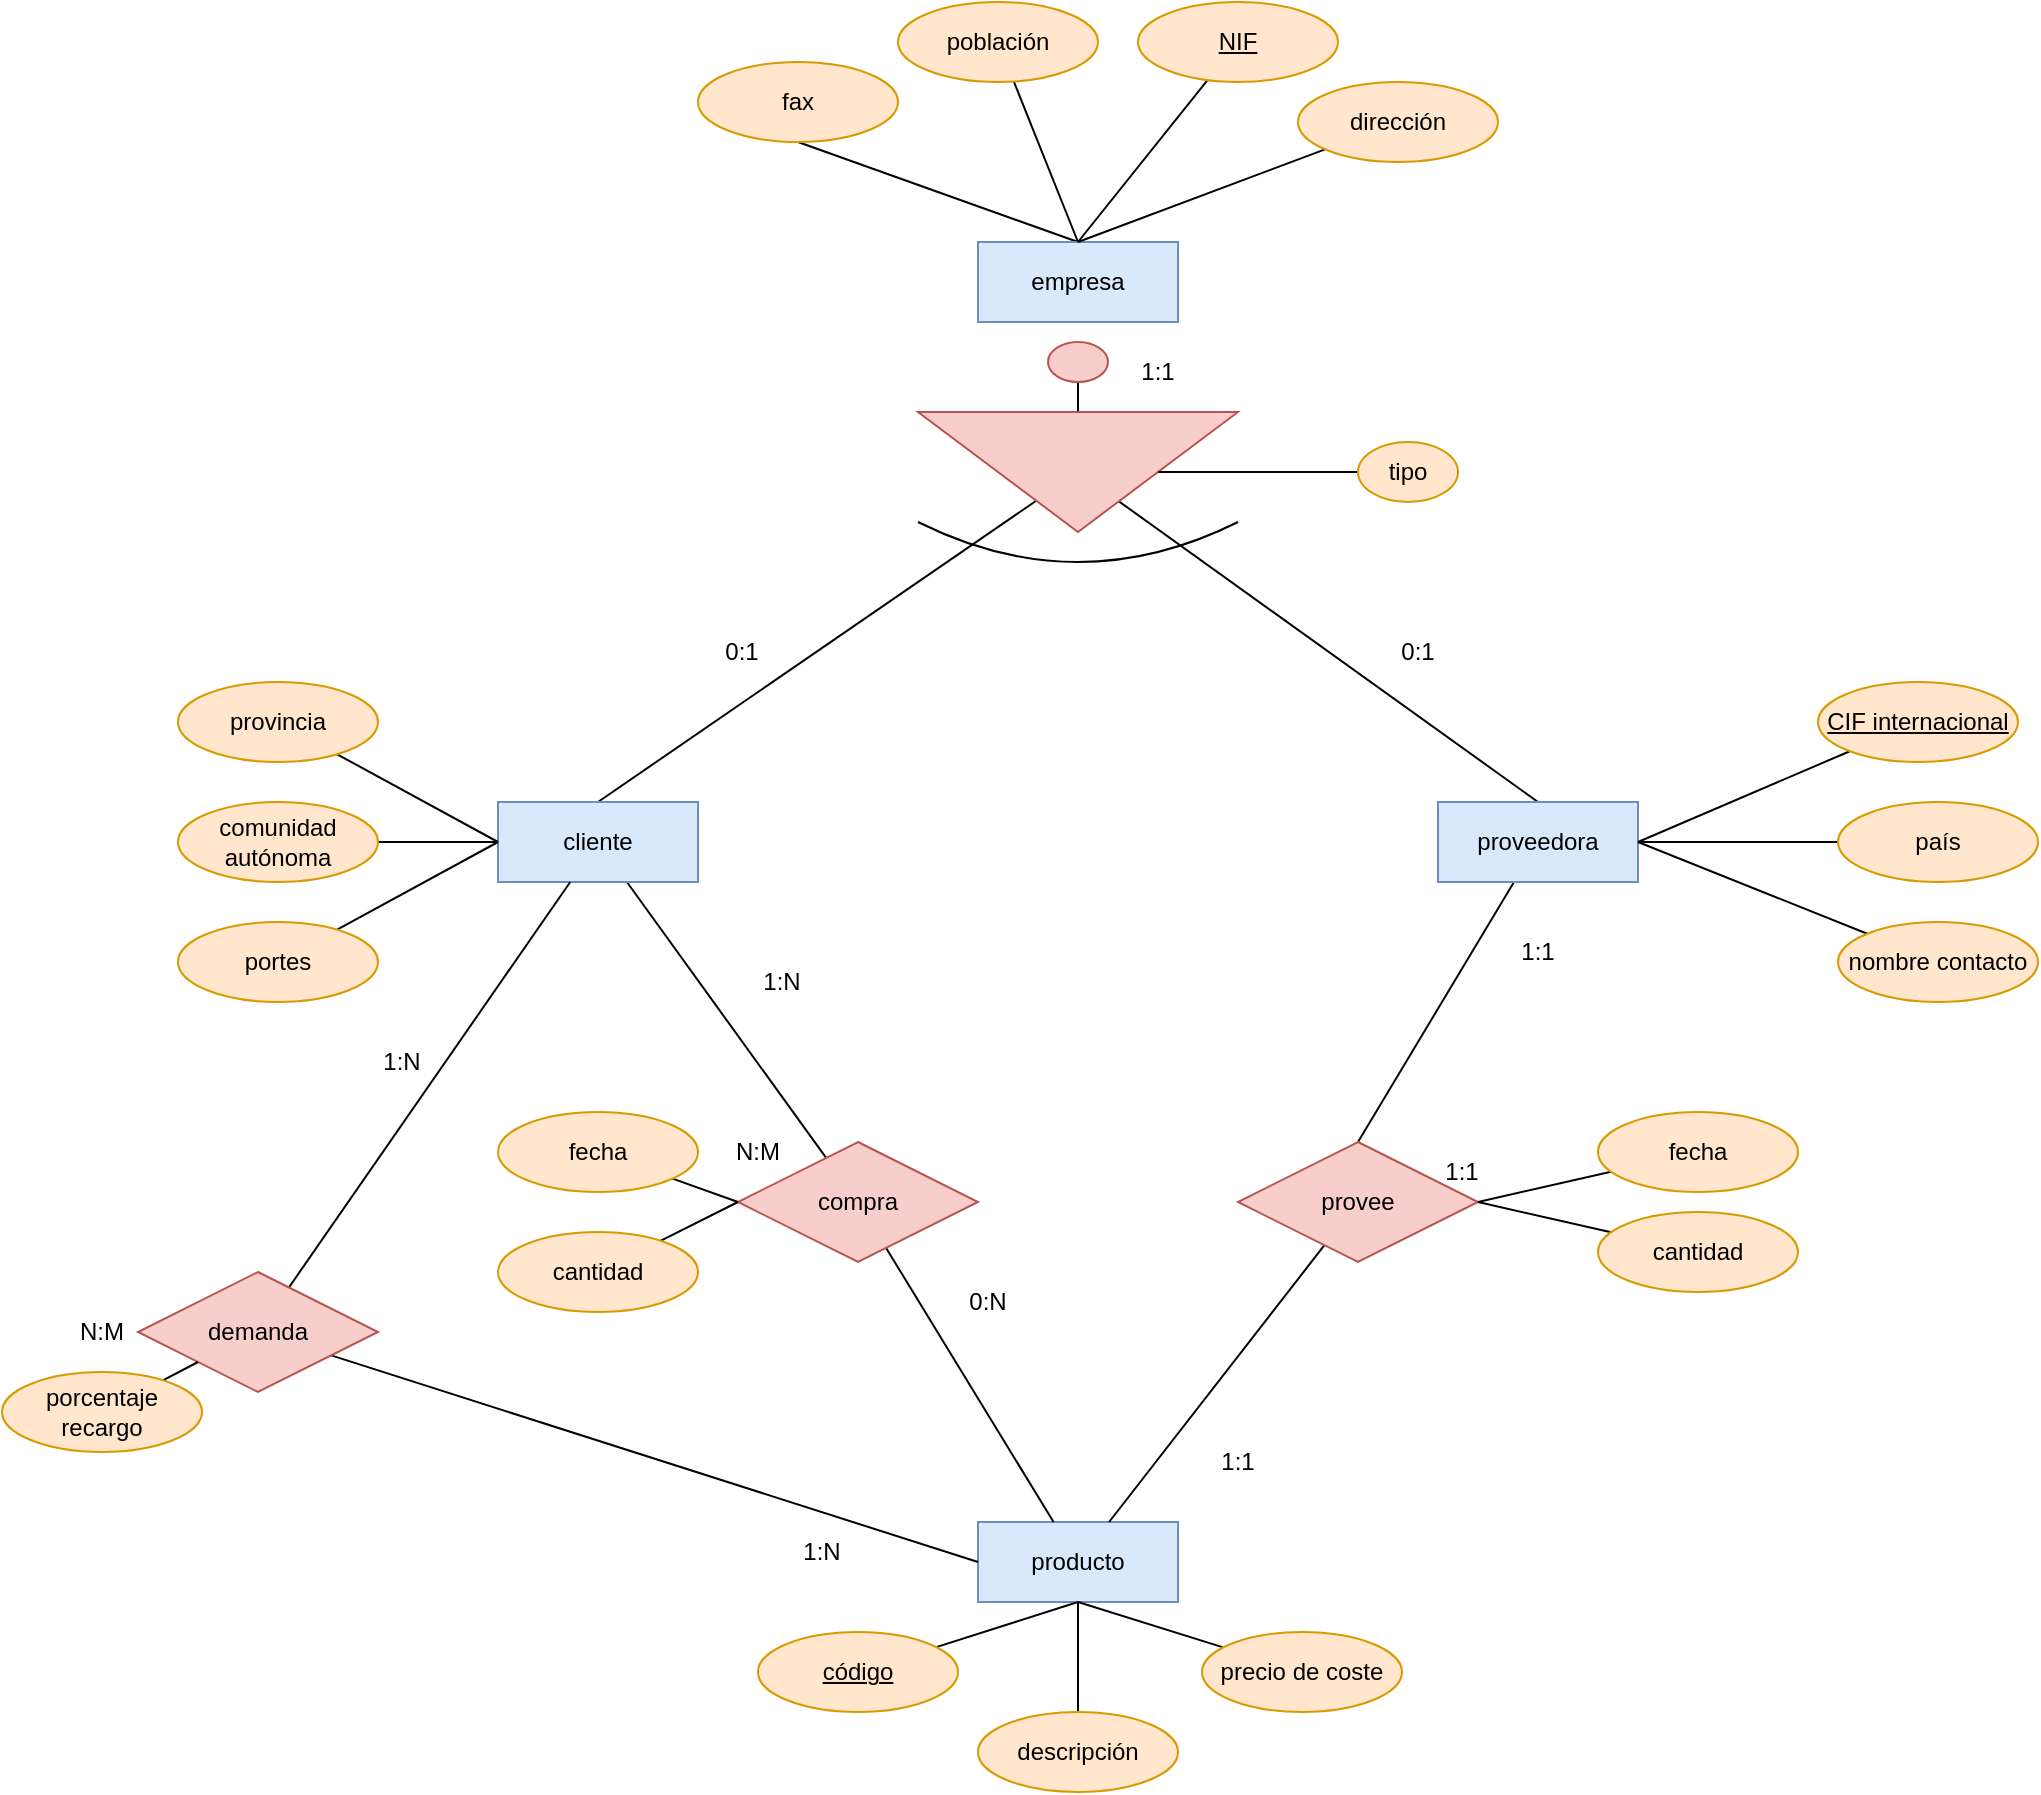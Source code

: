 <mxfile version="22.0.4" type="github">
  <diagram name="Página-1" id="yfjVUfVhYDTBQP2p-WS-">
    <mxGraphModel dx="2514" dy="885" grid="1" gridSize="10" guides="1" tooltips="1" connect="1" arrows="1" fold="1" page="1" pageScale="1" pageWidth="827" pageHeight="1169" math="0" shadow="0">
      <root>
        <mxCell id="0" />
        <mxCell id="1" parent="0" />
        <mxCell id="PHRZv5qzURQsRLBW7Qzx-33" style="rounded=0;orthogonalLoop=1;jettySize=auto;html=1;entryX=0.5;entryY=1;entryDx=0;entryDy=0;endArrow=none;endFill=0;exitX=0.5;exitY=0;exitDx=0;exitDy=0;" edge="1" parent="1" source="PHRZv5qzURQsRLBW7Qzx-1" target="PHRZv5qzURQsRLBW7Qzx-11">
          <mxGeometry relative="1" as="geometry" />
        </mxCell>
        <mxCell id="PHRZv5qzURQsRLBW7Qzx-1" value="empresa" style="whiteSpace=wrap;html=1;align=center;fillColor=#dae8fc;strokeColor=#6c8ebf;" vertex="1" parent="1">
          <mxGeometry x="348" y="245" width="100" height="40" as="geometry" />
        </mxCell>
        <mxCell id="PHRZv5qzURQsRLBW7Qzx-30" style="edgeStyle=orthogonalEdgeStyle;rounded=0;orthogonalLoop=1;jettySize=auto;html=1;endArrow=none;endFill=0;" edge="1" parent="1" source="PHRZv5qzURQsRLBW7Qzx-2" target="PHRZv5qzURQsRLBW7Qzx-3">
          <mxGeometry relative="1" as="geometry" />
        </mxCell>
        <mxCell id="PHRZv5qzURQsRLBW7Qzx-2" value="" style="ellipse;whiteSpace=wrap;html=1;fillColor=#f8cecc;strokeColor=#b85450;" vertex="1" parent="1">
          <mxGeometry x="383" y="295" width="30" height="20" as="geometry" />
        </mxCell>
        <mxCell id="PHRZv5qzURQsRLBW7Qzx-24" style="rounded=0;orthogonalLoop=1;jettySize=auto;html=1;entryX=0.5;entryY=0;entryDx=0;entryDy=0;endArrow=none;endFill=0;" edge="1" parent="1" source="PHRZv5qzURQsRLBW7Qzx-3" target="PHRZv5qzURQsRLBW7Qzx-4">
          <mxGeometry relative="1" as="geometry" />
        </mxCell>
        <mxCell id="PHRZv5qzURQsRLBW7Qzx-25" style="rounded=0;orthogonalLoop=1;jettySize=auto;html=1;entryX=0.5;entryY=0;entryDx=0;entryDy=0;endArrow=none;endFill=0;" edge="1" parent="1" source="PHRZv5qzURQsRLBW7Qzx-3" target="PHRZv5qzURQsRLBW7Qzx-5">
          <mxGeometry relative="1" as="geometry" />
        </mxCell>
        <mxCell id="PHRZv5qzURQsRLBW7Qzx-3" value="" style="triangle;whiteSpace=wrap;html=1;rotation=90;fillColor=#f8cecc;strokeColor=#b85450;" vertex="1" parent="1">
          <mxGeometry x="368" y="280" width="60" height="160" as="geometry" />
        </mxCell>
        <mxCell id="PHRZv5qzURQsRLBW7Qzx-26" style="rounded=0;orthogonalLoop=1;jettySize=auto;html=1;endArrow=none;endFill=0;" edge="1" parent="1" source="PHRZv5qzURQsRLBW7Qzx-4" target="PHRZv5qzURQsRLBW7Qzx-23">
          <mxGeometry relative="1" as="geometry" />
        </mxCell>
        <mxCell id="PHRZv5qzURQsRLBW7Qzx-4" value="cliente" style="whiteSpace=wrap;html=1;align=center;fillColor=#dae8fc;strokeColor=#6c8ebf;" vertex="1" parent="1">
          <mxGeometry x="108" y="525" width="100" height="40" as="geometry" />
        </mxCell>
        <mxCell id="PHRZv5qzURQsRLBW7Qzx-27" style="rounded=0;orthogonalLoop=1;jettySize=auto;html=1;entryX=0.5;entryY=0;entryDx=0;entryDy=0;endArrow=none;endFill=0;" edge="1" parent="1" source="PHRZv5qzURQsRLBW7Qzx-5" target="PHRZv5qzURQsRLBW7Qzx-22">
          <mxGeometry relative="1" as="geometry" />
        </mxCell>
        <mxCell id="PHRZv5qzURQsRLBW7Qzx-5" value="proveedora" style="whiteSpace=wrap;html=1;align=center;fillColor=#dae8fc;strokeColor=#6c8ebf;" vertex="1" parent="1">
          <mxGeometry x="578" y="525" width="100" height="40" as="geometry" />
        </mxCell>
        <mxCell id="PHRZv5qzURQsRLBW7Qzx-6" value="" style="endArrow=none;html=1;curved=1;" edge="1" parent="1">
          <mxGeometry relative="1" as="geometry">
            <mxPoint x="318" y="385" as="sourcePoint" />
            <mxPoint x="478" y="385" as="targetPoint" />
            <Array as="points">
              <mxPoint x="398" y="425" />
            </Array>
          </mxGeometry>
        </mxCell>
        <mxCell id="PHRZv5qzURQsRLBW7Qzx-35" style="rounded=0;orthogonalLoop=1;jettySize=auto;html=1;endArrow=none;endFill=0;" edge="1" parent="1" source="PHRZv5qzURQsRLBW7Qzx-7">
          <mxGeometry relative="1" as="geometry">
            <mxPoint x="398" y="245" as="targetPoint" />
          </mxGeometry>
        </mxCell>
        <mxCell id="PHRZv5qzURQsRLBW7Qzx-7" value="NIF" style="ellipse;whiteSpace=wrap;html=1;align=center;fontStyle=4;fillColor=#ffe6cc;strokeColor=#d79b00;" vertex="1" parent="1">
          <mxGeometry x="428" y="125" width="100" height="40" as="geometry" />
        </mxCell>
        <mxCell id="PHRZv5qzURQsRLBW7Qzx-36" style="rounded=0;orthogonalLoop=1;jettySize=auto;html=1;endArrow=none;endFill=0;" edge="1" parent="1" source="PHRZv5qzURQsRLBW7Qzx-8">
          <mxGeometry relative="1" as="geometry">
            <mxPoint x="398" y="245" as="targetPoint" />
          </mxGeometry>
        </mxCell>
        <mxCell id="PHRZv5qzURQsRLBW7Qzx-8" value="dirección" style="ellipse;whiteSpace=wrap;html=1;align=center;fillColor=#ffe6cc;strokeColor=#d79b00;" vertex="1" parent="1">
          <mxGeometry x="508" y="165" width="100" height="40" as="geometry" />
        </mxCell>
        <mxCell id="PHRZv5qzURQsRLBW7Qzx-34" value="" style="rounded=0;orthogonalLoop=1;jettySize=auto;html=1;endArrow=none;endFill=0;" edge="1" parent="1" source="PHRZv5qzURQsRLBW7Qzx-9">
          <mxGeometry relative="1" as="geometry">
            <mxPoint x="398" y="245" as="targetPoint" />
          </mxGeometry>
        </mxCell>
        <mxCell id="PHRZv5qzURQsRLBW7Qzx-9" value="población" style="ellipse;whiteSpace=wrap;html=1;align=center;fillColor=#ffe6cc;strokeColor=#d79b00;" vertex="1" parent="1">
          <mxGeometry x="308" y="125" width="100" height="40" as="geometry" />
        </mxCell>
        <mxCell id="PHRZv5qzURQsRLBW7Qzx-11" value="fax" style="ellipse;whiteSpace=wrap;html=1;align=center;fillColor=#ffe6cc;strokeColor=#d79b00;" vertex="1" parent="1">
          <mxGeometry x="208" y="155" width="100" height="40" as="geometry" />
        </mxCell>
        <mxCell id="PHRZv5qzURQsRLBW7Qzx-37" style="rounded=0;orthogonalLoop=1;jettySize=auto;html=1;entryX=0;entryY=0.5;entryDx=0;entryDy=0;endArrow=none;endFill=0;" edge="1" parent="1" source="PHRZv5qzURQsRLBW7Qzx-12" target="PHRZv5qzURQsRLBW7Qzx-4">
          <mxGeometry relative="1" as="geometry" />
        </mxCell>
        <mxCell id="PHRZv5qzURQsRLBW7Qzx-12" value="provincia" style="ellipse;whiteSpace=wrap;html=1;align=center;fillColor=#ffe6cc;strokeColor=#d79b00;" vertex="1" parent="1">
          <mxGeometry x="-52" y="465" width="100" height="40" as="geometry" />
        </mxCell>
        <mxCell id="PHRZv5qzURQsRLBW7Qzx-38" value="" style="rounded=0;orthogonalLoop=1;jettySize=auto;html=1;endArrow=none;endFill=0;" edge="1" parent="1" source="PHRZv5qzURQsRLBW7Qzx-13" target="PHRZv5qzURQsRLBW7Qzx-4">
          <mxGeometry relative="1" as="geometry" />
        </mxCell>
        <mxCell id="PHRZv5qzURQsRLBW7Qzx-13" value="comunidad autónoma" style="ellipse;whiteSpace=wrap;html=1;align=center;fillColor=#ffe6cc;strokeColor=#d79b00;" vertex="1" parent="1">
          <mxGeometry x="-52" y="525" width="100" height="40" as="geometry" />
        </mxCell>
        <mxCell id="PHRZv5qzURQsRLBW7Qzx-39" style="rounded=0;orthogonalLoop=1;jettySize=auto;html=1;entryX=0;entryY=0.5;entryDx=0;entryDy=0;endArrow=none;endFill=0;" edge="1" parent="1" source="PHRZv5qzURQsRLBW7Qzx-14" target="PHRZv5qzURQsRLBW7Qzx-4">
          <mxGeometry relative="1" as="geometry" />
        </mxCell>
        <mxCell id="PHRZv5qzURQsRLBW7Qzx-14" value="portes" style="ellipse;whiteSpace=wrap;html=1;align=center;fillColor=#ffe6cc;strokeColor=#d79b00;" vertex="1" parent="1">
          <mxGeometry x="-52" y="585" width="100" height="40" as="geometry" />
        </mxCell>
        <mxCell id="PHRZv5qzURQsRLBW7Qzx-41" value="" style="edgeStyle=orthogonalEdgeStyle;rounded=0;orthogonalLoop=1;jettySize=auto;html=1;endArrow=none;endFill=0;" edge="1" parent="1" source="PHRZv5qzURQsRLBW7Qzx-15" target="PHRZv5qzURQsRLBW7Qzx-5">
          <mxGeometry relative="1" as="geometry" />
        </mxCell>
        <mxCell id="PHRZv5qzURQsRLBW7Qzx-15" value="país" style="ellipse;whiteSpace=wrap;html=1;align=center;fillColor=#ffe6cc;strokeColor=#d79b00;" vertex="1" parent="1">
          <mxGeometry x="778" y="525" width="100" height="40" as="geometry" />
        </mxCell>
        <mxCell id="PHRZv5qzURQsRLBW7Qzx-42" style="rounded=0;orthogonalLoop=1;jettySize=auto;html=1;entryX=1;entryY=0.5;entryDx=0;entryDy=0;endArrow=none;endFill=0;" edge="1" parent="1" source="PHRZv5qzURQsRLBW7Qzx-16" target="PHRZv5qzURQsRLBW7Qzx-5">
          <mxGeometry relative="1" as="geometry" />
        </mxCell>
        <mxCell id="PHRZv5qzURQsRLBW7Qzx-16" value="nombre contacto" style="ellipse;whiteSpace=wrap;html=1;align=center;fillColor=#ffe6cc;strokeColor=#d79b00;" vertex="1" parent="1">
          <mxGeometry x="778" y="585" width="100" height="40" as="geometry" />
        </mxCell>
        <mxCell id="PHRZv5qzURQsRLBW7Qzx-40" style="rounded=0;orthogonalLoop=1;jettySize=auto;html=1;entryX=1;entryY=0.5;entryDx=0;entryDy=0;endArrow=none;endFill=0;" edge="1" parent="1" source="PHRZv5qzURQsRLBW7Qzx-17" target="PHRZv5qzURQsRLBW7Qzx-5">
          <mxGeometry relative="1" as="geometry" />
        </mxCell>
        <mxCell id="PHRZv5qzURQsRLBW7Qzx-17" value="CIF internacional" style="ellipse;whiteSpace=wrap;html=1;align=center;fontStyle=4;fillColor=#ffe6cc;strokeColor=#d79b00;" vertex="1" parent="1">
          <mxGeometry x="768" y="465" width="100" height="40" as="geometry" />
        </mxCell>
        <mxCell id="PHRZv5qzURQsRLBW7Qzx-18" value="producto" style="whiteSpace=wrap;html=1;align=center;fillColor=#dae8fc;strokeColor=#6c8ebf;" vertex="1" parent="1">
          <mxGeometry x="348" y="885" width="100" height="40" as="geometry" />
        </mxCell>
        <mxCell id="PHRZv5qzURQsRLBW7Qzx-45" value="" style="rounded=0;orthogonalLoop=1;jettySize=auto;html=1;endArrow=none;endFill=0;entryX=0.5;entryY=1;entryDx=0;entryDy=0;" edge="1" parent="1" source="PHRZv5qzURQsRLBW7Qzx-19" target="PHRZv5qzURQsRLBW7Qzx-18">
          <mxGeometry relative="1" as="geometry" />
        </mxCell>
        <mxCell id="PHRZv5qzURQsRLBW7Qzx-19" value="código" style="ellipse;whiteSpace=wrap;html=1;align=center;fontStyle=4;fillColor=#ffe6cc;strokeColor=#d79b00;" vertex="1" parent="1">
          <mxGeometry x="238" y="940" width="100" height="40" as="geometry" />
        </mxCell>
        <mxCell id="PHRZv5qzURQsRLBW7Qzx-46" style="rounded=0;orthogonalLoop=1;jettySize=auto;html=1;endArrow=none;endFill=0;entryX=0.5;entryY=1;entryDx=0;entryDy=0;" edge="1" parent="1" source="PHRZv5qzURQsRLBW7Qzx-20" target="PHRZv5qzURQsRLBW7Qzx-18">
          <mxGeometry relative="1" as="geometry" />
        </mxCell>
        <mxCell id="PHRZv5qzURQsRLBW7Qzx-20" value="descripción" style="ellipse;whiteSpace=wrap;html=1;align=center;fillColor=#ffe6cc;strokeColor=#d79b00;" vertex="1" parent="1">
          <mxGeometry x="348" y="980" width="100" height="40" as="geometry" />
        </mxCell>
        <mxCell id="PHRZv5qzURQsRLBW7Qzx-47" style="rounded=0;orthogonalLoop=1;jettySize=auto;html=1;entryX=0.5;entryY=1;entryDx=0;entryDy=0;endArrow=none;endFill=0;" edge="1" parent="1" source="PHRZv5qzURQsRLBW7Qzx-21" target="PHRZv5qzURQsRLBW7Qzx-18">
          <mxGeometry relative="1" as="geometry" />
        </mxCell>
        <mxCell id="PHRZv5qzURQsRLBW7Qzx-21" value="precio de coste" style="ellipse;whiteSpace=wrap;html=1;align=center;fillColor=#ffe6cc;strokeColor=#d79b00;" vertex="1" parent="1">
          <mxGeometry x="460" y="940" width="100" height="40" as="geometry" />
        </mxCell>
        <mxCell id="PHRZv5qzURQsRLBW7Qzx-29" style="rounded=0;orthogonalLoop=1;jettySize=auto;html=1;endArrow=none;endFill=0;" edge="1" parent="1" source="PHRZv5qzURQsRLBW7Qzx-22" target="PHRZv5qzURQsRLBW7Qzx-18">
          <mxGeometry relative="1" as="geometry" />
        </mxCell>
        <mxCell id="PHRZv5qzURQsRLBW7Qzx-22" value="provee" style="shape=rhombus;perimeter=rhombusPerimeter;whiteSpace=wrap;html=1;align=center;fillColor=#f8cecc;strokeColor=#b85450;" vertex="1" parent="1">
          <mxGeometry x="478" y="695" width="120" height="60" as="geometry" />
        </mxCell>
        <mxCell id="PHRZv5qzURQsRLBW7Qzx-28" style="rounded=0;orthogonalLoop=1;jettySize=auto;html=1;endArrow=none;endFill=0;" edge="1" parent="1" source="PHRZv5qzURQsRLBW7Qzx-23" target="PHRZv5qzURQsRLBW7Qzx-18">
          <mxGeometry relative="1" as="geometry" />
        </mxCell>
        <mxCell id="PHRZv5qzURQsRLBW7Qzx-23" value="compra" style="shape=rhombus;perimeter=rhombusPerimeter;whiteSpace=wrap;html=1;align=center;fillColor=#f8cecc;strokeColor=#b85450;" vertex="1" parent="1">
          <mxGeometry x="228" y="695" width="120" height="60" as="geometry" />
        </mxCell>
        <mxCell id="PHRZv5qzURQsRLBW7Qzx-49" style="edgeStyle=orthogonalEdgeStyle;rounded=0;orthogonalLoop=1;jettySize=auto;html=1;entryX=0.5;entryY=0;entryDx=0;entryDy=0;endArrow=none;endFill=0;" edge="1" parent="1" source="PHRZv5qzURQsRLBW7Qzx-48" target="PHRZv5qzURQsRLBW7Qzx-3">
          <mxGeometry relative="1" as="geometry" />
        </mxCell>
        <mxCell id="PHRZv5qzURQsRLBW7Qzx-48" value="tipo" style="ellipse;whiteSpace=wrap;html=1;align=center;fillColor=#ffe6cc;strokeColor=#d79b00;" vertex="1" parent="1">
          <mxGeometry x="538" y="345" width="50" height="30" as="geometry" />
        </mxCell>
        <mxCell id="PHRZv5qzURQsRLBW7Qzx-56" value="1:1" style="text;html=1;strokeColor=none;fillColor=none;align=center;verticalAlign=middle;whiteSpace=wrap;rounded=0;" vertex="1" parent="1">
          <mxGeometry x="448" y="840" width="60" height="30" as="geometry" />
        </mxCell>
        <mxCell id="PHRZv5qzURQsRLBW7Qzx-57" value="1:1" style="text;html=1;strokeColor=none;fillColor=none;align=center;verticalAlign=middle;whiteSpace=wrap;rounded=0;" vertex="1" parent="1">
          <mxGeometry x="598" y="585" width="60" height="30" as="geometry" />
        </mxCell>
        <mxCell id="PHRZv5qzURQsRLBW7Qzx-63" style="rounded=0;orthogonalLoop=1;jettySize=auto;html=1;endArrow=none;endFill=0;entryX=0;entryY=0.5;entryDx=0;entryDy=0;" edge="1" parent="1" source="PHRZv5qzURQsRLBW7Qzx-59" target="PHRZv5qzURQsRLBW7Qzx-23">
          <mxGeometry relative="1" as="geometry" />
        </mxCell>
        <mxCell id="PHRZv5qzURQsRLBW7Qzx-59" value="fecha" style="ellipse;whiteSpace=wrap;html=1;align=center;fillColor=#ffe6cc;strokeColor=#d79b00;" vertex="1" parent="1">
          <mxGeometry x="108" y="680" width="100" height="40" as="geometry" />
        </mxCell>
        <mxCell id="PHRZv5qzURQsRLBW7Qzx-64" style="rounded=0;orthogonalLoop=1;jettySize=auto;html=1;entryX=0;entryY=0.5;entryDx=0;entryDy=0;endArrow=none;endFill=0;" edge="1" parent="1" source="PHRZv5qzURQsRLBW7Qzx-60" target="PHRZv5qzURQsRLBW7Qzx-23">
          <mxGeometry relative="1" as="geometry" />
        </mxCell>
        <mxCell id="PHRZv5qzURQsRLBW7Qzx-60" value="cantidad" style="ellipse;whiteSpace=wrap;html=1;align=center;fillColor=#ffe6cc;strokeColor=#d79b00;" vertex="1" parent="1">
          <mxGeometry x="108" y="740" width="100" height="40" as="geometry" />
        </mxCell>
        <mxCell id="PHRZv5qzURQsRLBW7Qzx-65" value="" style="rounded=0;orthogonalLoop=1;jettySize=auto;html=1;endArrow=none;endFill=0;entryX=1;entryY=0.5;entryDx=0;entryDy=0;" edge="1" parent="1" source="PHRZv5qzURQsRLBW7Qzx-61" target="PHRZv5qzURQsRLBW7Qzx-22">
          <mxGeometry relative="1" as="geometry" />
        </mxCell>
        <mxCell id="PHRZv5qzURQsRLBW7Qzx-61" value="fecha" style="ellipse;whiteSpace=wrap;html=1;align=center;fillColor=#ffe6cc;strokeColor=#d79b00;" vertex="1" parent="1">
          <mxGeometry x="658" y="680" width="100" height="40" as="geometry" />
        </mxCell>
        <mxCell id="PHRZv5qzURQsRLBW7Qzx-66" style="rounded=0;orthogonalLoop=1;jettySize=auto;html=1;entryX=1;entryY=0.5;entryDx=0;entryDy=0;endArrow=none;endFill=0;" edge="1" parent="1" source="PHRZv5qzURQsRLBW7Qzx-62" target="PHRZv5qzURQsRLBW7Qzx-22">
          <mxGeometry relative="1" as="geometry" />
        </mxCell>
        <mxCell id="PHRZv5qzURQsRLBW7Qzx-62" value="cantidad" style="ellipse;whiteSpace=wrap;html=1;align=center;fillColor=#ffe6cc;strokeColor=#d79b00;" vertex="1" parent="1">
          <mxGeometry x="658" y="730" width="100" height="40" as="geometry" />
        </mxCell>
        <mxCell id="PHRZv5qzURQsRLBW7Qzx-67" value="1:1" style="text;html=1;strokeColor=none;fillColor=none;align=center;verticalAlign=middle;whiteSpace=wrap;rounded=0;" vertex="1" parent="1">
          <mxGeometry x="560" y="695" width="60" height="30" as="geometry" />
        </mxCell>
        <mxCell id="PHRZv5qzURQsRLBW7Qzx-68" value="1:1" style="text;html=1;strokeColor=none;fillColor=none;align=center;verticalAlign=middle;whiteSpace=wrap;rounded=0;" vertex="1" parent="1">
          <mxGeometry x="408" y="295" width="60" height="30" as="geometry" />
        </mxCell>
        <mxCell id="PHRZv5qzURQsRLBW7Qzx-69" value="0:1" style="text;html=1;strokeColor=none;fillColor=none;align=center;verticalAlign=middle;whiteSpace=wrap;rounded=0;" vertex="1" parent="1">
          <mxGeometry x="200" y="435" width="60" height="30" as="geometry" />
        </mxCell>
        <mxCell id="PHRZv5qzURQsRLBW7Qzx-70" value="0:1" style="text;html=1;strokeColor=none;fillColor=none;align=center;verticalAlign=middle;whiteSpace=wrap;rounded=0;" vertex="1" parent="1">
          <mxGeometry x="538" y="435" width="60" height="30" as="geometry" />
        </mxCell>
        <mxCell id="PHRZv5qzURQsRLBW7Qzx-75" value="0:N" style="text;html=1;strokeColor=none;fillColor=none;align=center;verticalAlign=middle;whiteSpace=wrap;rounded=0;" vertex="1" parent="1">
          <mxGeometry x="323" y="760" width="60" height="30" as="geometry" />
        </mxCell>
        <mxCell id="PHRZv5qzURQsRLBW7Qzx-76" value="1:N" style="text;html=1;strokeColor=none;fillColor=none;align=center;verticalAlign=middle;whiteSpace=wrap;rounded=0;" vertex="1" parent="1">
          <mxGeometry x="220" y="600" width="60" height="30" as="geometry" />
        </mxCell>
        <mxCell id="PHRZv5qzURQsRLBW7Qzx-77" value="N:M" style="text;html=1;strokeColor=none;fillColor=none;align=center;verticalAlign=middle;whiteSpace=wrap;rounded=0;" vertex="1" parent="1">
          <mxGeometry x="208" y="685" width="60" height="30" as="geometry" />
        </mxCell>
        <mxCell id="PHRZv5qzURQsRLBW7Qzx-81" style="rounded=0;orthogonalLoop=1;jettySize=auto;html=1;endArrow=none;endFill=0;" edge="1" parent="1" source="PHRZv5qzURQsRLBW7Qzx-80" target="PHRZv5qzURQsRLBW7Qzx-4">
          <mxGeometry relative="1" as="geometry" />
        </mxCell>
        <mxCell id="PHRZv5qzURQsRLBW7Qzx-82" style="rounded=0;orthogonalLoop=1;jettySize=auto;html=1;entryX=0;entryY=0.5;entryDx=0;entryDy=0;endArrow=none;endFill=0;" edge="1" parent="1" source="PHRZv5qzURQsRLBW7Qzx-80" target="PHRZv5qzURQsRLBW7Qzx-18">
          <mxGeometry relative="1" as="geometry" />
        </mxCell>
        <mxCell id="PHRZv5qzURQsRLBW7Qzx-80" value="demanda" style="shape=rhombus;perimeter=rhombusPerimeter;whiteSpace=wrap;html=1;align=center;fillColor=#f8cecc;strokeColor=#b85450;" vertex="1" parent="1">
          <mxGeometry x="-72" y="760" width="120" height="60" as="geometry" />
        </mxCell>
        <mxCell id="PHRZv5qzURQsRLBW7Qzx-85" style="rounded=0;orthogonalLoop=1;jettySize=auto;html=1;entryX=0;entryY=1;entryDx=0;entryDy=0;endArrow=none;endFill=0;" edge="1" parent="1" source="PHRZv5qzURQsRLBW7Qzx-84" target="PHRZv5qzURQsRLBW7Qzx-80">
          <mxGeometry relative="1" as="geometry" />
        </mxCell>
        <mxCell id="PHRZv5qzURQsRLBW7Qzx-84" value="&lt;div&gt;porcentaje recargo&lt;/div&gt;" style="ellipse;whiteSpace=wrap;html=1;align=center;fillColor=#ffe6cc;strokeColor=#d79b00;" vertex="1" parent="1">
          <mxGeometry x="-140" y="810" width="100" height="40" as="geometry" />
        </mxCell>
        <mxCell id="PHRZv5qzURQsRLBW7Qzx-86" value="1:N" style="text;html=1;strokeColor=none;fillColor=none;align=center;verticalAlign=middle;whiteSpace=wrap;rounded=0;" vertex="1" parent="1">
          <mxGeometry x="240" y="885" width="60" height="30" as="geometry" />
        </mxCell>
        <mxCell id="PHRZv5qzURQsRLBW7Qzx-87" value="1:N" style="text;html=1;strokeColor=none;fillColor=none;align=center;verticalAlign=middle;whiteSpace=wrap;rounded=0;" vertex="1" parent="1">
          <mxGeometry x="30" y="640" width="60" height="30" as="geometry" />
        </mxCell>
        <mxCell id="PHRZv5qzURQsRLBW7Qzx-88" value="N:M" style="text;html=1;strokeColor=none;fillColor=none;align=center;verticalAlign=middle;whiteSpace=wrap;rounded=0;" vertex="1" parent="1">
          <mxGeometry x="-120" y="775" width="60" height="30" as="geometry" />
        </mxCell>
      </root>
    </mxGraphModel>
  </diagram>
</mxfile>
